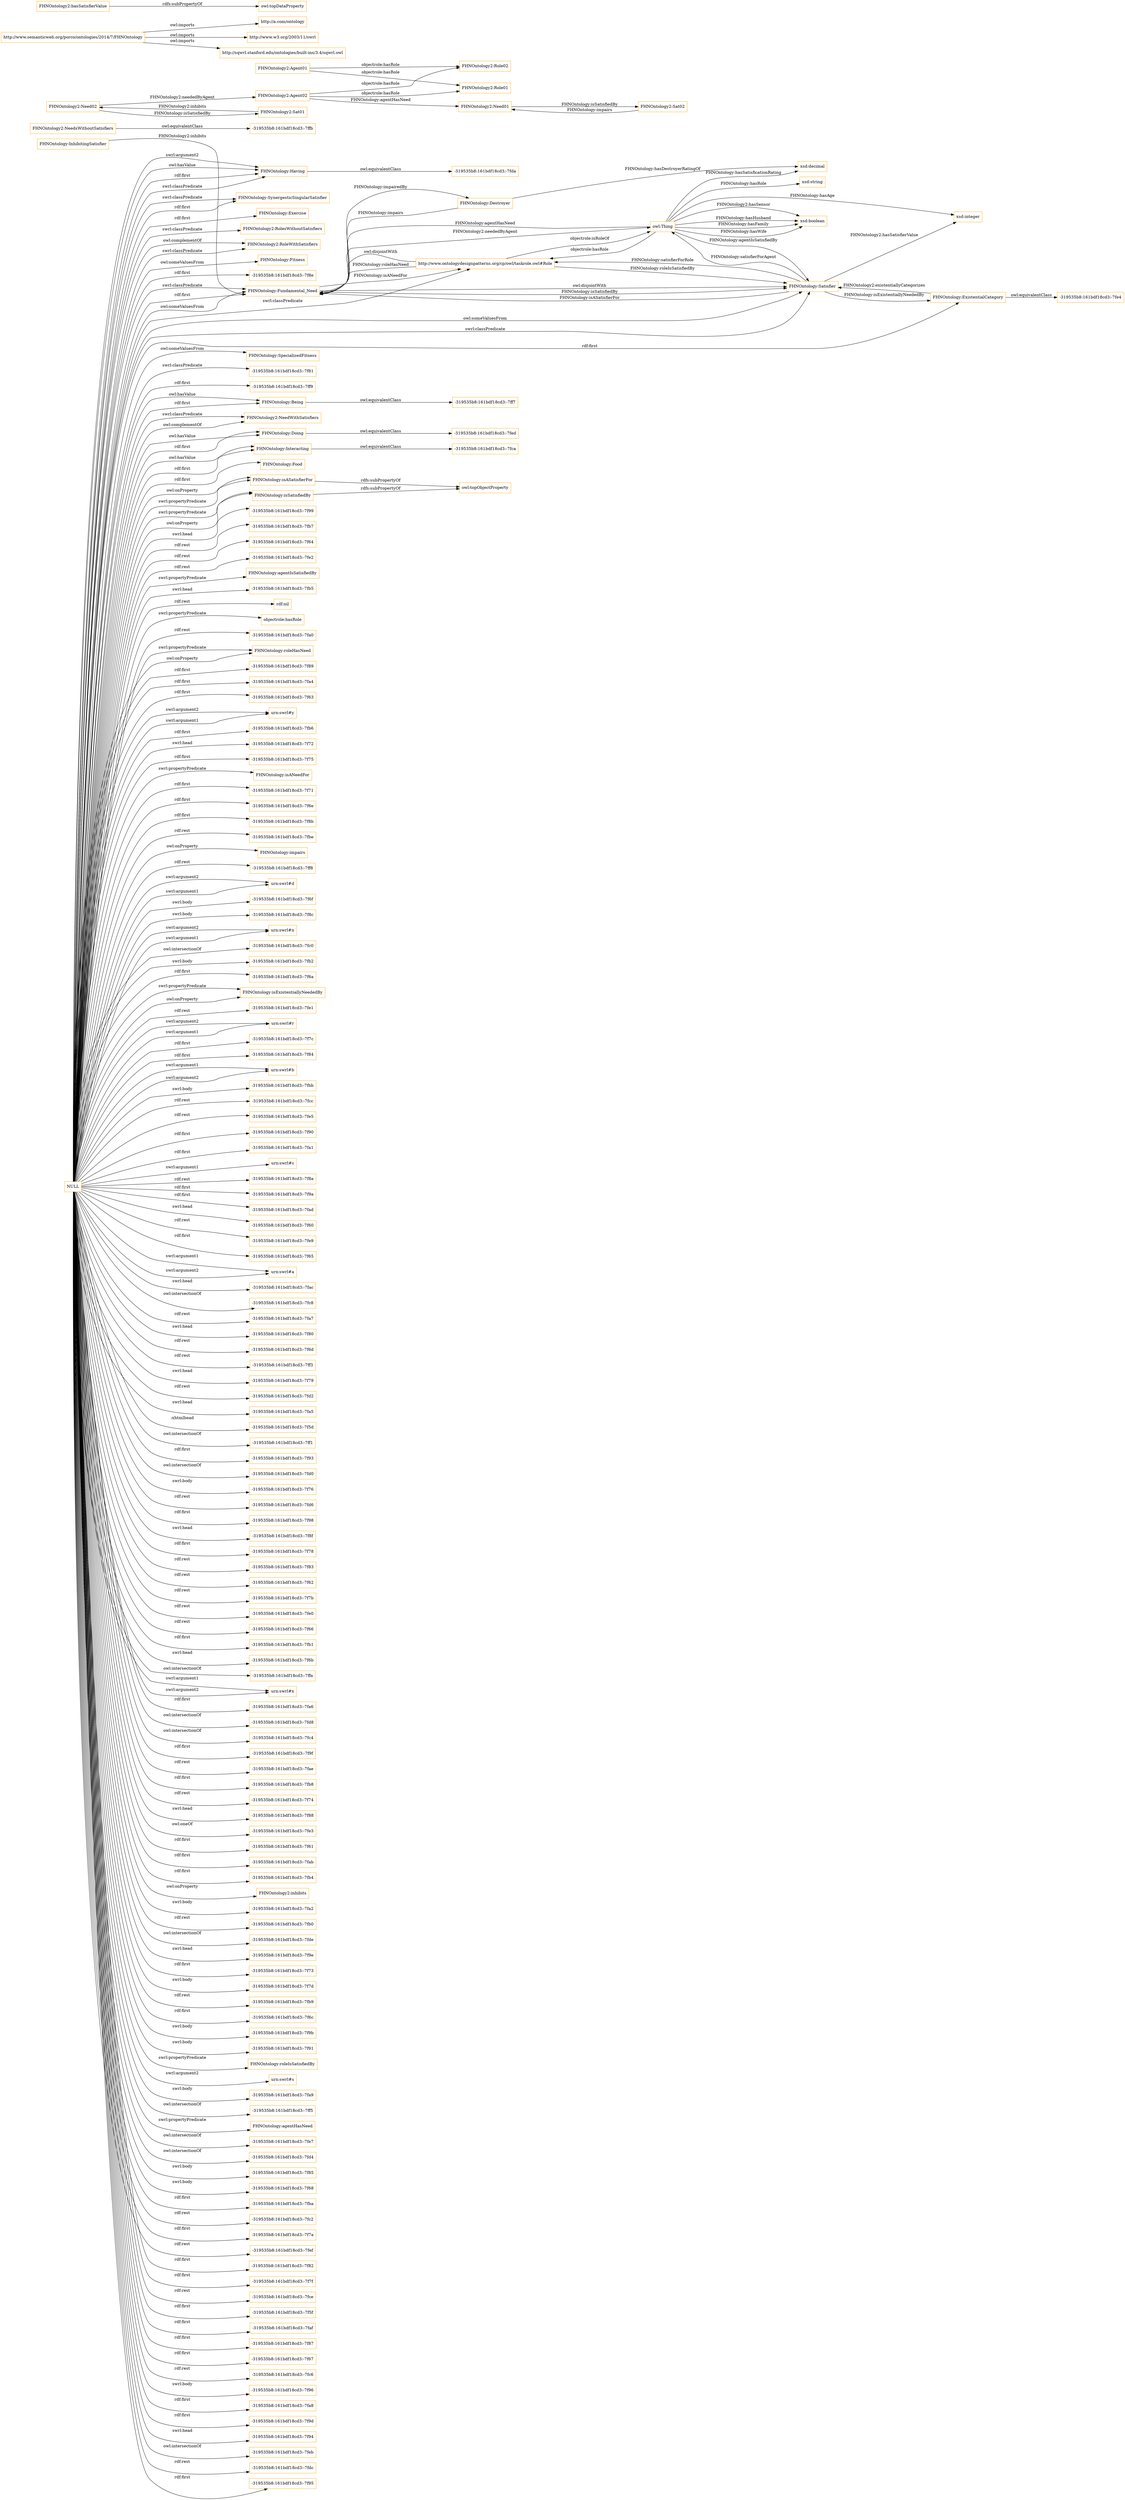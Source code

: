 digraph ar2dtool_diagram { 
rankdir=LR;
size="1501"
node [shape = rectangle, color="orange"]; "-319535b8:161bdf18cd3:-7fda" "FHNOntology:SynergesticSingularSatisfier" "-319535b8:161bdf18cd3:-7fe4" "FHNOntology2:NeedsWithoutSatisfiers" "-319535b8:161bdf18cd3:-7ff7" "FHNOntology:Exercise" "FHNOntology:Destroyer" "-319535b8:161bdf18cd3:-7ffb" "FHNOntology2:RolesWithoutSatisfiers" "FHNOntology2:RoleWithSatisfiers" "FHNOntology:Fitness" "FHNOntology:Fundamental_Need" "FHNOntology:SpecializedFitness" "FHNOntology:ExistentialCategory" "-319535b8:161bdf18cd3:-7f81" "http://www.ontologydesignpatterns.org/cp/owl/taskrole.owl#Role" "FHNOntology:InhibitingSatisfier" "-319535b8:161bdf18cd3:-7ff9" "FHNOntology:Being" "-319535b8:161bdf18cd3:-7fca" "-319535b8:161bdf18cd3:-7fed" "FHNOntology:Satisfier" "FHNOntology2:NeedWithSatisfiers" "FHNOntology:Doing" "FHNOntology:Interacting" "FHNOntology:Having" "FHNOntology:Food" ; /*classes style*/
	"FHNOntology:Interacting" -> "-319535b8:161bdf18cd3:-7fca" [ label = "owl:equivalentClass" ];
	"FHNOntology:isASatisfierFor" -> "owl:topObjectProperty" [ label = "rdfs:subPropertyOf" ];
	"FHNOntology2:Need01" -> "FHNOntology2:Sat02" [ label = "FHNOntology:isSatisfiedBy" ];
	"FHNOntology:Fundamental_Need" -> "FHNOntology:Satisfier" [ label = "owl:disjointWith" ];
	"FHNOntology:Being" -> "-319535b8:161bdf18cd3:-7ff7" [ label = "owl:equivalentClass" ];
	"FHNOntology:Doing" -> "-319535b8:161bdf18cd3:-7fed" [ label = "owl:equivalentClass" ];
	"http://www.ontologydesignpatterns.org/cp/owl/taskrole.owl#Role" -> "FHNOntology:Fundamental_Need" [ label = "owl:disjointWith" ];
	"http://www.semanticweb.org/porco/ontologies/2014/7/FHNOntology" -> "http://a.com/ontology" [ label = "owl:imports" ];
	"http://www.semanticweb.org/porco/ontologies/2014/7/FHNOntology" -> "http://www.w3.org/2003/11/swrl" [ label = "owl:imports" ];
	"http://www.semanticweb.org/porco/ontologies/2014/7/FHNOntology" -> "http://sqwrl.stanford.edu/ontologies/built-ins/3.4/sqwrl.owl" [ label = "owl:imports" ];
	"FHNOntology2:Agent02" -> "FHNOntology2:Need01" [ label = "FHNOntology:agentHasNeed" ];
	"FHNOntology2:Agent02" -> "FHNOntology2:Role02" [ label = "objectrole:hasRole" ];
	"FHNOntology2:Agent02" -> "FHNOntology2:Role01" [ label = "objectrole:hasRole" ];
	"FHNOntology2:Sat02" -> "FHNOntology2:Need01" [ label = "FHNOntology:impairs" ];
	"FHNOntology2:NeedsWithoutSatisfiers" -> "-319535b8:161bdf18cd3:-7ffb" [ label = "owl:equivalentClass" ];
	"NULL" -> "-319535b8:161bdf18cd3:-7ff9" [ label = "rdf:first" ];
	"NULL" -> "-319535b8:161bdf18cd3:-7f99" [ label = "swrl:head" ];
	"NULL" -> "-319535b8:161bdf18cd3:-7fb7" [ label = "rdf:rest" ];
	"NULL" -> "-319535b8:161bdf18cd3:-7f64" [ label = "rdf:rest" ];
	"NULL" -> "-319535b8:161bdf18cd3:-7fe2" [ label = "rdf:rest" ];
	"NULL" -> "FHNOntology:agentIsSatisfiedBy" [ label = "swrl:propertyPredicate" ];
	"NULL" -> "-319535b8:161bdf18cd3:-7fb5" [ label = "swrl:head" ];
	"NULL" -> "rdf:nil" [ label = "rdf:rest" ];
	"NULL" -> "objectrole:hasRole" [ label = "swrl:propertyPredicate" ];
	"NULL" -> "-319535b8:161bdf18cd3:-7fa0" [ label = "rdf:rest" ];
	"NULL" -> "FHNOntology:roleHasNeed" [ label = "owl:onProperty" ];
	"NULL" -> "FHNOntology:Interacting" [ label = "rdf:first" ];
	"NULL" -> "-319535b8:161bdf18cd3:-7f89" [ label = "rdf:first" ];
	"NULL" -> "-319535b8:161bdf18cd3:-7fa4" [ label = "rdf:first" ];
	"NULL" -> "-319535b8:161bdf18cd3:-7f63" [ label = "rdf:first" ];
	"NULL" -> "urn:swrl#y" [ label = "swrl:argument1" ];
	"NULL" -> "-319535b8:161bdf18cd3:-7fb6" [ label = "rdf:first" ];
	"NULL" -> "-319535b8:161bdf18cd3:-7f72" [ label = "swrl:head" ];
	"NULL" -> "FHNOntology:Doing" [ label = "rdf:first" ];
	"NULL" -> "FHNOntology:Satisfier" [ label = "swrl:classPredicate" ];
	"NULL" -> "-319535b8:161bdf18cd3:-7f75" [ label = "rdf:first" ];
	"NULL" -> "FHNOntology:isANeedFor" [ label = "swrl:propertyPredicate" ];
	"NULL" -> "-319535b8:161bdf18cd3:-7f71" [ label = "rdf:first" ];
	"NULL" -> "-319535b8:161bdf18cd3:-7f6e" [ label = "rdf:first" ];
	"NULL" -> "-319535b8:161bdf18cd3:-7f8b" [ label = "rdf:first" ];
	"NULL" -> "-319535b8:161bdf18cd3:-7fbe" [ label = "rdf:rest" ];
	"NULL" -> "FHNOntology:impairs" [ label = "owl:onProperty" ];
	"NULL" -> "-319535b8:161bdf18cd3:-7ff8" [ label = "rdf:rest" ];
	"NULL" -> "urn:swrl#d" [ label = "swrl:argument1" ];
	"NULL" -> "-319535b8:161bdf18cd3:-7f6f" [ label = "swrl:body" ];
	"NULL" -> "FHNOntology:Exercise" [ label = "rdf:first" ];
	"NULL" -> "-319535b8:161bdf18cd3:-7f8c" [ label = "swrl:body" ];
	"NULL" -> "FHNOntology:Fundamental_Need" [ label = "rdf:first" ];
	"NULL" -> "urn:swrl#n" [ label = "swrl:argument1" ];
	"NULL" -> "-319535b8:161bdf18cd3:-7fc0" [ label = "owl:intersectionOf" ];
	"NULL" -> "-319535b8:161bdf18cd3:-7fb2" [ label = "swrl:body" ];
	"NULL" -> "-319535b8:161bdf18cd3:-7f6a" [ label = "rdf:first" ];
	"NULL" -> "urn:swrl#d" [ label = "swrl:argument2" ];
	"NULL" -> "FHNOntology:Being" [ label = "rdf:first" ];
	"NULL" -> "FHNOntology:isExistentiallyNeededBy" [ label = "owl:onProperty" ];
	"NULL" -> "-319535b8:161bdf18cd3:-7fe1" [ label = "rdf:rest" ];
	"NULL" -> "urn:swrl#r" [ label = "swrl:argument1" ];
	"NULL" -> "-319535b8:161bdf18cd3:-7f7c" [ label = "rdf:first" ];
	"NULL" -> "-319535b8:161bdf18cd3:-7f84" [ label = "rdf:first" ];
	"NULL" -> "urn:swrl#b" [ label = "swrl:argument2" ];
	"NULL" -> "-319535b8:161bdf18cd3:-7fbb" [ label = "swrl:body" ];
	"NULL" -> "-319535b8:161bdf18cd3:-7fcc" [ label = "rdf:rest" ];
	"NULL" -> "http://www.ontologydesignpatterns.org/cp/owl/taskrole.owl#Role" [ label = "swrl:classPredicate" ];
	"NULL" -> "FHNOntology:isSatisfiedBy" [ label = "owl:onProperty" ];
	"NULL" -> "FHNOntology:Having" [ label = "owl:hasValue" ];
	"NULL" -> "-319535b8:161bdf18cd3:-7fe5" [ label = "rdf:rest" ];
	"NULL" -> "FHNOntology:Being" [ label = "owl:hasValue" ];
	"NULL" -> "FHNOntology:SynergesticSingularSatisfier" [ label = "rdf:first" ];
	"NULL" -> "-319535b8:161bdf18cd3:-7f90" [ label = "rdf:first" ];
	"NULL" -> "-319535b8:161bdf18cd3:-7fa1" [ label = "rdf:first" ];
	"NULL" -> "urn:swrl#c" [ label = "swrl:argument1" ];
	"NULL" -> "-319535b8:161bdf18cd3:-7f8a" [ label = "rdf:rest" ];
	"NULL" -> "-319535b8:161bdf18cd3:-7f9a" [ label = "rdf:first" ];
	"NULL" -> "-319535b8:161bdf18cd3:-7fad" [ label = "rdf:first" ];
	"NULL" -> "-319535b8:161bdf18cd3:-7f60" [ label = "swrl:head" ];
	"NULL" -> "-319535b8:161bdf18cd3:-7fe9" [ label = "rdf:rest" ];
	"NULL" -> "-319535b8:161bdf18cd3:-7f65" [ label = "rdf:first" ];
	"NULL" -> "urn:swrl#a" [ label = "swrl:argument2" ];
	"NULL" -> "-319535b8:161bdf18cd3:-7fac" [ label = "swrl:head" ];
	"NULL" -> "-319535b8:161bdf18cd3:-7fc8" [ label = "owl:intersectionOf" ];
	"NULL" -> "-319535b8:161bdf18cd3:-7fa7" [ label = "rdf:rest" ];
	"NULL" -> "-319535b8:161bdf18cd3:-7f80" [ label = "swrl:head" ];
	"NULL" -> "-319535b8:161bdf18cd3:-7f6d" [ label = "rdf:rest" ];
	"NULL" -> "-319535b8:161bdf18cd3:-7ff3" [ label = "rdf:rest" ];
	"NULL" -> "-319535b8:161bdf18cd3:-7f79" [ label = "swrl:head" ];
	"NULL" -> "-319535b8:161bdf18cd3:-7fd2" [ label = "rdf:rest" ];
	"NULL" -> "-319535b8:161bdf18cd3:-7fa5" [ label = "swrl:head" ];
	"NULL" -> "-319535b8:161bdf18cd3:-7f5d" [ label = ":xhtmlhead" ];
	"NULL" -> "urn:swrl#n" [ label = "swrl:argument2" ];
	"NULL" -> "-319535b8:161bdf18cd3:-7ff1" [ label = "owl:intersectionOf" ];
	"NULL" -> "-319535b8:161bdf18cd3:-7f93" [ label = "rdf:first" ];
	"NULL" -> "-319535b8:161bdf18cd3:-7fd0" [ label = "owl:intersectionOf" ];
	"NULL" -> "-319535b8:161bdf18cd3:-7f76" [ label = "swrl:body" ];
	"NULL" -> "FHNOntology:Food" [ label = "rdf:first" ];
	"NULL" -> "-319535b8:161bdf18cd3:-7fd6" [ label = "rdf:rest" ];
	"NULL" -> "-319535b8:161bdf18cd3:-7f98" [ label = "rdf:first" ];
	"NULL" -> "-319535b8:161bdf18cd3:-7f8f" [ label = "swrl:head" ];
	"NULL" -> "-319535b8:161bdf18cd3:-7f78" [ label = "rdf:first" ];
	"NULL" -> "-319535b8:161bdf18cd3:-7f83" [ label = "rdf:rest" ];
	"NULL" -> "-319535b8:161bdf18cd3:-7f62" [ label = "rdf:rest" ];
	"NULL" -> "-319535b8:161bdf18cd3:-7f7b" [ label = "rdf:rest" ];
	"NULL" -> "urn:swrl#r" [ label = "swrl:argument2" ];
	"NULL" -> "FHNOntology:Having" [ label = "rdf:first" ];
	"NULL" -> "urn:swrl#y" [ label = "swrl:argument2" ];
	"NULL" -> "-319535b8:161bdf18cd3:-7fe0" [ label = "rdf:rest" ];
	"NULL" -> "FHNOntology:Fundamental_Need" [ label = "owl:someValuesFrom" ];
	"NULL" -> "FHNOntology2:NeedWithSatisfiers" [ label = "owl:complementOf" ];
	"NULL" -> "-319535b8:161bdf18cd3:-7f66" [ label = "rdf:rest" ];
	"NULL" -> "-319535b8:161bdf18cd3:-7fb1" [ label = "rdf:first" ];
	"NULL" -> "-319535b8:161bdf18cd3:-7f81" [ label = "swrl:classPredicate" ];
	"NULL" -> "-319535b8:161bdf18cd3:-7f6b" [ label = "swrl:head" ];
	"NULL" -> "FHNOntology:isASatisfierFor" [ label = "swrl:propertyPredicate" ];
	"NULL" -> "FHNOntology:Doing" [ label = "owl:hasValue" ];
	"NULL" -> "-319535b8:161bdf18cd3:-7ffa" [ label = "owl:intersectionOf" ];
	"NULL" -> "urn:swrl#x" [ label = "swrl:argument2" ];
	"NULL" -> "FHNOntology:roleHasNeed" [ label = "swrl:propertyPredicate" ];
	"NULL" -> "-319535b8:161bdf18cd3:-7fa6" [ label = "rdf:first" ];
	"NULL" -> "-319535b8:161bdf18cd3:-7fd8" [ label = "owl:intersectionOf" ];
	"NULL" -> "-319535b8:161bdf18cd3:-7fc4" [ label = "owl:intersectionOf" ];
	"NULL" -> "-319535b8:161bdf18cd3:-7f9f" [ label = "rdf:first" ];
	"NULL" -> "FHNOntology:Fitness" [ label = "owl:someValuesFrom" ];
	"NULL" -> "-319535b8:161bdf18cd3:-7fae" [ label = "rdf:rest" ];
	"NULL" -> "-319535b8:161bdf18cd3:-7fb8" [ label = "rdf:first" ];
	"NULL" -> "-319535b8:161bdf18cd3:-7f74" [ label = "rdf:rest" ];
	"NULL" -> "-319535b8:161bdf18cd3:-7f88" [ label = "swrl:head" ];
	"NULL" -> "FHNOntology:SynergesticSingularSatisfier" [ label = "swrl:classPredicate" ];
	"NULL" -> "-319535b8:161bdf18cd3:-7fe3" [ label = "owl:oneOf" ];
	"NULL" -> "-319535b8:161bdf18cd3:-7f61" [ label = "rdf:first" ];
	"NULL" -> "FHNOntology:isASatisfierFor" [ label = "owl:onProperty" ];
	"NULL" -> "-319535b8:161bdf18cd3:-7fab" [ label = "rdf:first" ];
	"NULL" -> "-319535b8:161bdf18cd3:-7fb4" [ label = "rdf:first" ];
	"NULL" -> "FHNOntology2:inhibits" [ label = "owl:onProperty" ];
	"NULL" -> "-319535b8:161bdf18cd3:-7fa2" [ label = "swrl:body" ];
	"NULL" -> "-319535b8:161bdf18cd3:-7fb0" [ label = "rdf:rest" ];
	"NULL" -> "-319535b8:161bdf18cd3:-7fde" [ label = "owl:intersectionOf" ];
	"NULL" -> "-319535b8:161bdf18cd3:-7f9e" [ label = "swrl:head" ];
	"NULL" -> "-319535b8:161bdf18cd3:-7f73" [ label = "rdf:first" ];
	"NULL" -> "FHNOntology2:RoleWithSatisfiers" [ label = "swrl:classPredicate" ];
	"NULL" -> "-319535b8:161bdf18cd3:-7f7d" [ label = "swrl:body" ];
	"NULL" -> "-319535b8:161bdf18cd3:-7fb9" [ label = "rdf:rest" ];
	"NULL" -> "FHNOntology:Having" [ label = "swrl:classPredicate" ];
	"NULL" -> "urn:swrl#x" [ label = "swrl:argument1" ];
	"NULL" -> "-319535b8:161bdf18cd3:-7f6c" [ label = "rdf:first" ];
	"NULL" -> "-319535b8:161bdf18cd3:-7f9b" [ label = "swrl:body" ];
	"NULL" -> "-319535b8:161bdf18cd3:-7f91" [ label = "swrl:body" ];
	"NULL" -> "FHNOntology:isExistentiallyNeededBy" [ label = "swrl:propertyPredicate" ];
	"NULL" -> "FHNOntology:roleIsSatisfiedBy" [ label = "swrl:propertyPredicate" ];
	"NULL" -> "urn:swrl#s" [ label = "swrl:argument2" ];
	"NULL" -> "FHNOntology:Interacting" [ label = "owl:hasValue" ];
	"NULL" -> "-319535b8:161bdf18cd3:-7fa9" [ label = "swrl:body" ];
	"NULL" -> "FHNOntology:Satisfier" [ label = "owl:someValuesFrom" ];
	"NULL" -> "FHNOntology:ExistentialCategory" [ label = "rdf:first" ];
	"NULL" -> "-319535b8:161bdf18cd3:-7ff5" [ label = "owl:intersectionOf" ];
	"NULL" -> "FHNOntology:agentHasNeed" [ label = "swrl:propertyPredicate" ];
	"NULL" -> "-319535b8:161bdf18cd3:-7fe7" [ label = "owl:intersectionOf" ];
	"NULL" -> "-319535b8:161bdf18cd3:-7fd4" [ label = "owl:intersectionOf" ];
	"NULL" -> "-319535b8:161bdf18cd3:-7f85" [ label = "swrl:body" ];
	"NULL" -> "-319535b8:161bdf18cd3:-7f68" [ label = "swrl:body" ];
	"NULL" -> "-319535b8:161bdf18cd3:-7fba" [ label = "rdf:first" ];
	"NULL" -> "FHNOntology:isSatisfiedBy" [ label = "swrl:propertyPredicate" ];
	"NULL" -> "-319535b8:161bdf18cd3:-7fc2" [ label = "rdf:rest" ];
	"NULL" -> "-319535b8:161bdf18cd3:-7f7a" [ label = "rdf:first" ];
	"NULL" -> "urn:swrl#a" [ label = "swrl:argument1" ];
	"NULL" -> "-319535b8:161bdf18cd3:-7fef" [ label = "rdf:rest" ];
	"NULL" -> "-319535b8:161bdf18cd3:-7f82" [ label = "rdf:first" ];
	"NULL" -> "-319535b8:161bdf18cd3:-7f7f" [ label = "rdf:first" ];
	"NULL" -> "-319535b8:161bdf18cd3:-7fce" [ label = "rdf:rest" ];
	"NULL" -> "-319535b8:161bdf18cd3:-7f5f" [ label = "rdf:first" ];
	"NULL" -> "-319535b8:161bdf18cd3:-7faf" [ label = "rdf:first" ];
	"NULL" -> "-319535b8:161bdf18cd3:-7f87" [ label = "rdf:first" ];
	"NULL" -> "-319535b8:161bdf18cd3:-7f67" [ label = "rdf:first" ];
	"NULL" -> "-319535b8:161bdf18cd3:-7fc6" [ label = "rdf:rest" ];
	"NULL" -> "FHNOntology:SpecializedFitness" [ label = "owl:someValuesFrom" ];
	"NULL" -> "FHNOntology2:RoleWithSatisfiers" [ label = "owl:complementOf" ];
	"NULL" -> "FHNOntology:Having" [ label = "swrl:argument2" ];
	"NULL" -> "FHNOntology:Fundamental_Need" [ label = "swrl:classPredicate" ];
	"NULL" -> "-319535b8:161bdf18cd3:-7f96" [ label = "swrl:body" ];
	"NULL" -> "-319535b8:161bdf18cd3:-7fa8" [ label = "rdf:first" ];
	"NULL" -> "-319535b8:161bdf18cd3:-7f9d" [ label = "rdf:first" ];
	"NULL" -> "-319535b8:161bdf18cd3:-7f94" [ label = "swrl:head" ];
	"NULL" -> "-319535b8:161bdf18cd3:-7feb" [ label = "owl:intersectionOf" ];
	"NULL" -> "-319535b8:161bdf18cd3:-7fdc" [ label = "rdf:rest" ];
	"NULL" -> "urn:swrl#b" [ label = "swrl:argument1" ];
	"NULL" -> "-319535b8:161bdf18cd3:-7f95" [ label = "rdf:first" ];
	"NULL" -> "FHNOntology2:NeedWithSatisfiers" [ label = "swrl:classPredicate" ];
	"NULL" -> "FHNOntology2:RolesWithoutSatisfiers" [ label = "swrl:classPredicate" ];
	"NULL" -> "-319535b8:161bdf18cd3:-7f8e" [ label = "rdf:first" ];
	"FHNOntology2:Agent01" -> "FHNOntology2:Role02" [ label = "objectrole:hasRole" ];
	"FHNOntology2:Agent01" -> "FHNOntology2:Role01" [ label = "objectrole:hasRole" ];
	"FHNOntology:ExistentialCategory" -> "-319535b8:161bdf18cd3:-7fe4" [ label = "owl:equivalentClass" ];
	"FHNOntology2:Sat01" -> "FHNOntology2:Need02" [ label = "FHNOntology2:inhibits" ];
	"FHNOntology2:hasSatisfierValue" -> "owl:topDataProperty" [ label = "rdfs:subPropertyOf" ];
	"FHNOntology:Having" -> "-319535b8:161bdf18cd3:-7fda" [ label = "owl:equivalentClass" ];
	"FHNOntology:isSatisfiedBy" -> "owl:topObjectProperty" [ label = "rdfs:subPropertyOf" ];
	"FHNOntology2:Need02" -> "FHNOntology2:Sat01" [ label = "FHNOntology:isSatisfiedBy" ];
	"FHNOntology2:Need02" -> "FHNOntology2:Agent02" [ label = "FHNOntology2:neededByAgent" ];
	"FHNOntology:Fundamental_Need" -> "FHNOntology:Satisfier" [ label = "FHNOntology:isSatisfiedBy" ];
	"owl:Thing" -> "xsd:boolean" [ label = "FHNOntology:hasFamily" ];
	"owl:Thing" -> "xsd:integer" [ label = "FHNOntology:hasAge" ];
	"FHNOntology:Satisfier" -> "FHNOntology:ExistentialCategory" [ label = "FHNOntology:isExistentiallyNeededBy" ];
	"owl:Thing" -> "FHNOntology:Fundamental_Need" [ label = "FHNOntology:agentHasNeed" ];
	"FHNOntology:Fundamental_Need" -> "owl:Thing" [ label = "FHNOntology2:neededByAgent" ];
	"FHNOntology:Satisfier" -> "owl:Thing" [ label = "FHNOntology:satisfierForAgent" ];
	"owl:Thing" -> "FHNOntology:Satisfier" [ label = "FHNOntology:agentIsSatisfiedBy" ];
	"FHNOntology:Satisfier" -> "xsd:integer" [ label = "FHNOntology2:hasSatisfierValue" ];
	"owl:Thing" -> "http://www.ontologydesignpatterns.org/cp/owl/taskrole.owl#Role" [ label = "objectrole:hasRole" ];
	"FHNOntology:Destroyer" -> "xsd:decimal" [ label = "FHNOntology:hasDestroyerRatingOf" ];
	"FHNOntology:InhibitingSatisfier" -> "FHNOntology:Fundamental_Need" [ label = "FHNOntology2:inhibits" ];
	"owl:Thing" -> "xsd:decimal" [ label = "FHNOntology:hasSatisficationRating" ];
	"owl:Thing" -> "xsd:boolean" [ label = "FHNOntology:hasWife" ];
	"owl:Thing" -> "xsd:boolean" [ label = "FHNOntology2:hasSensor" ];
	"FHNOntology:Fundamental_Need" -> "FHNOntology:Destroyer" [ label = "FHNOntology:impairedBy" ];
	"http://www.ontologydesignpatterns.org/cp/owl/taskrole.owl#Role" -> "FHNOntology:Satisfier" [ label = "FHNOntology:roleIsSatisfiedBy" ];
	"FHNOntology:Satisfier" -> "FHNOntology:Fundamental_Need" [ label = "FHNOntology:isASatisfierFor" ];
	"http://www.ontologydesignpatterns.org/cp/owl/taskrole.owl#Role" -> "FHNOntology:Fundamental_Need" [ label = "FHNOntology:roleHasNeed" ];
	"FHNOntology:Satisfier" -> "http://www.ontologydesignpatterns.org/cp/owl/taskrole.owl#Role" [ label = "FHNOntology:satisfierForRole" ];
	"FHNOntology:Fundamental_Need" -> "http://www.ontologydesignpatterns.org/cp/owl/taskrole.owl#Role" [ label = "FHNOntology:isANeedFor" ];
	"FHNOntology:ExistentialCategory" -> "FHNOntology:Satisfier" [ label = "FHNOntology2:existentiallyCategorizes" ];
	"owl:Thing" -> "xsd:boolean" [ label = "FHNOntology:hasHusband" ];
	"owl:Thing" -> "xsd:string" [ label = "FHNOntology:hasRole" ];
	"FHNOntology:Destroyer" -> "FHNOntology:Fundamental_Need" [ label = "FHNOntology:impairs" ];
	"http://www.ontologydesignpatterns.org/cp/owl/taskrole.owl#Role" -> "owl:Thing" [ label = "objectrole:isRoleOf" ];

}
